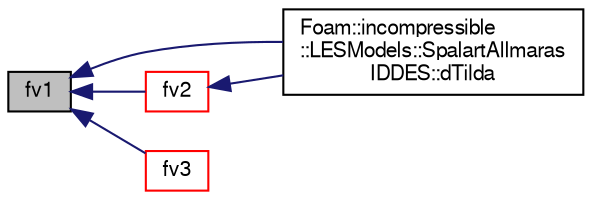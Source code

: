 digraph "fv1"
{
  bgcolor="transparent";
  edge [fontname="FreeSans",fontsize="10",labelfontname="FreeSans",labelfontsize="10"];
  node [fontname="FreeSans",fontsize="10",shape=record];
  rankdir="LR";
  Node811 [label="fv1",height=0.2,width=0.4,color="black", fillcolor="grey75", style="filled", fontcolor="black"];
  Node811 -> Node812 [dir="back",color="midnightblue",fontsize="10",style="solid",fontname="FreeSans"];
  Node812 [label="Foam::incompressible\l::LESModels::SpalartAllmaras\lIDDES::dTilda",height=0.2,width=0.4,color="black",URL="$a30914.html#ab2641fa1cd864038df9d9be837128bec",tooltip="Length scale. "];
  Node811 -> Node813 [dir="back",color="midnightblue",fontsize="10",style="solid",fontname="FreeSans"];
  Node813 [label="fv2",height=0.2,width=0.4,color="red",URL="$a30902.html#a3067c4cddeedb8aad84629ab09c19db7"];
  Node813 -> Node812 [dir="back",color="midnightblue",fontsize="10",style="solid",fontname="FreeSans"];
  Node811 -> Node822 [dir="back",color="midnightblue",fontsize="10",style="solid",fontname="FreeSans"];
  Node822 [label="fv3",height=0.2,width=0.4,color="red",URL="$a30902.html#a46b17eccd5a65a5e1b2be7f1c6aaa1a2"];
}
